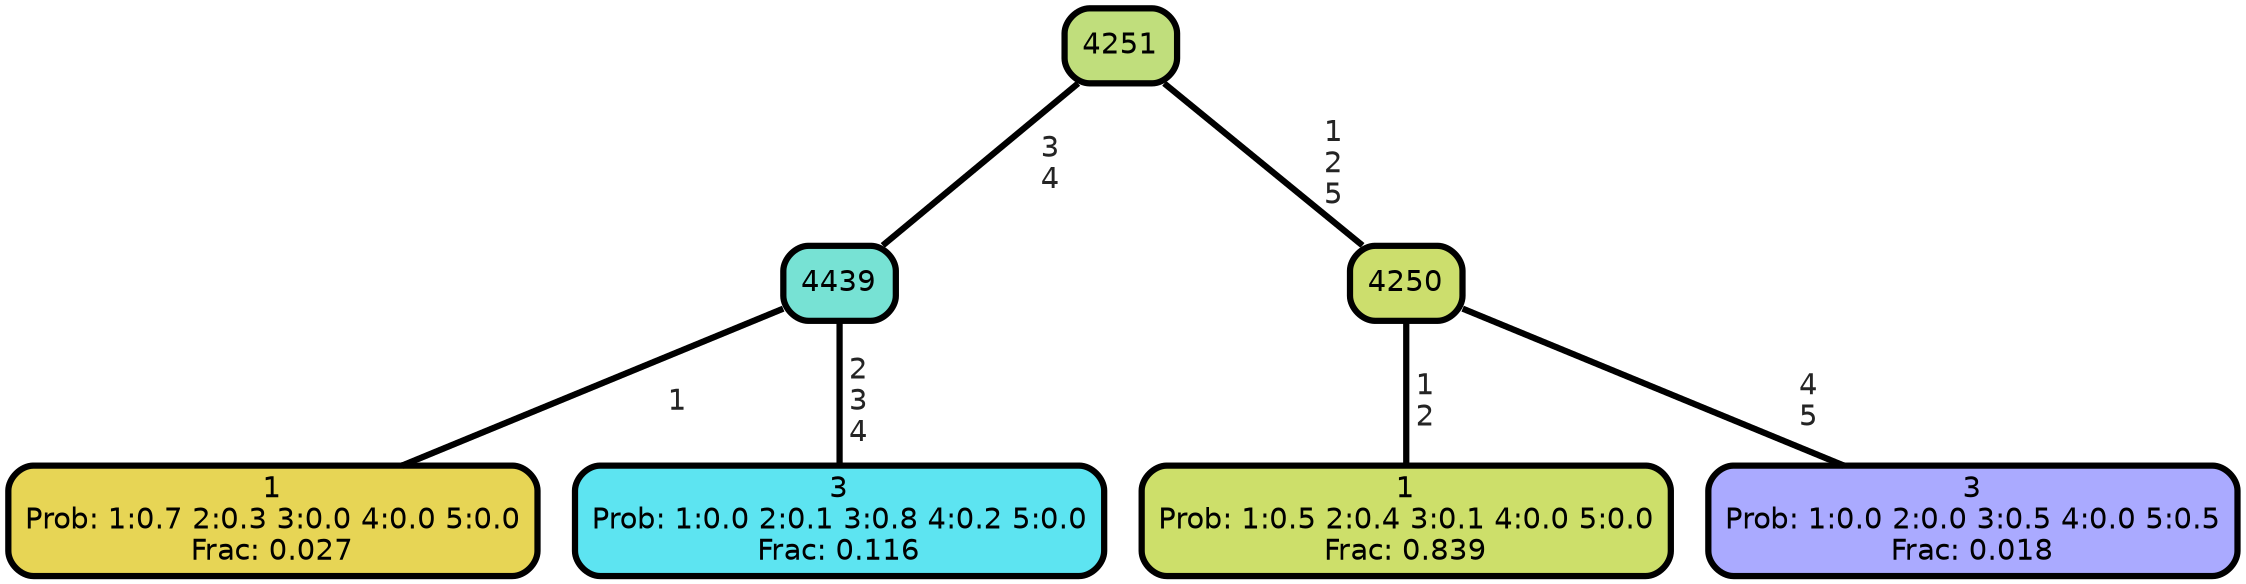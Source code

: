 graph Tree {
node [shape=box, style="filled, rounded",color="black",penwidth="3",fontcolor="black",                 fontname=helvetica] ;
graph [ranksep="0 equally", splines=straight,                 bgcolor=transparent, dpi=200] ;
edge [fontname=helvetica, fontweight=bold,fontcolor=grey14,color=black] ;
0 [label="1
Prob: 1:0.7 2:0.3 3:0.0 4:0.0 5:0.0
Frac: 0.027", fillcolor="#e7d555"] ;
1 [label="4439", fillcolor="#77e2d4"] ;
2 [label="3
Prob: 1:0.0 2:0.1 3:0.8 4:0.2 5:0.0
Frac: 0.116", fillcolor="#5de4f1"] ;
3 [label="4251", fillcolor="#c0de7c"] ;
4 [label="1
Prob: 1:0.5 2:0.4 3:0.1 4:0.0 5:0.0
Frac: 0.839", fillcolor="#cddf6a"] ;
5 [label="4250", fillcolor="#ccde6d"] ;
6 [label="3
Prob: 1:0.0 2:0.0 3:0.5 4:0.0 5:0.5
Frac: 0.018", fillcolor="#aaaaff"] ;
1 -- 0 [label=" 1",penwidth=3] ;
1 -- 2 [label=" 2\n 3\n 4",penwidth=3] ;
3 -- 1 [label=" 3\n 4",penwidth=3] ;
3 -- 5 [label=" 1\n 2\n 5",penwidth=3] ;
5 -- 4 [label=" 1\n 2",penwidth=3] ;
5 -- 6 [label=" 4\n 5",penwidth=3] ;
{rank = same;}}